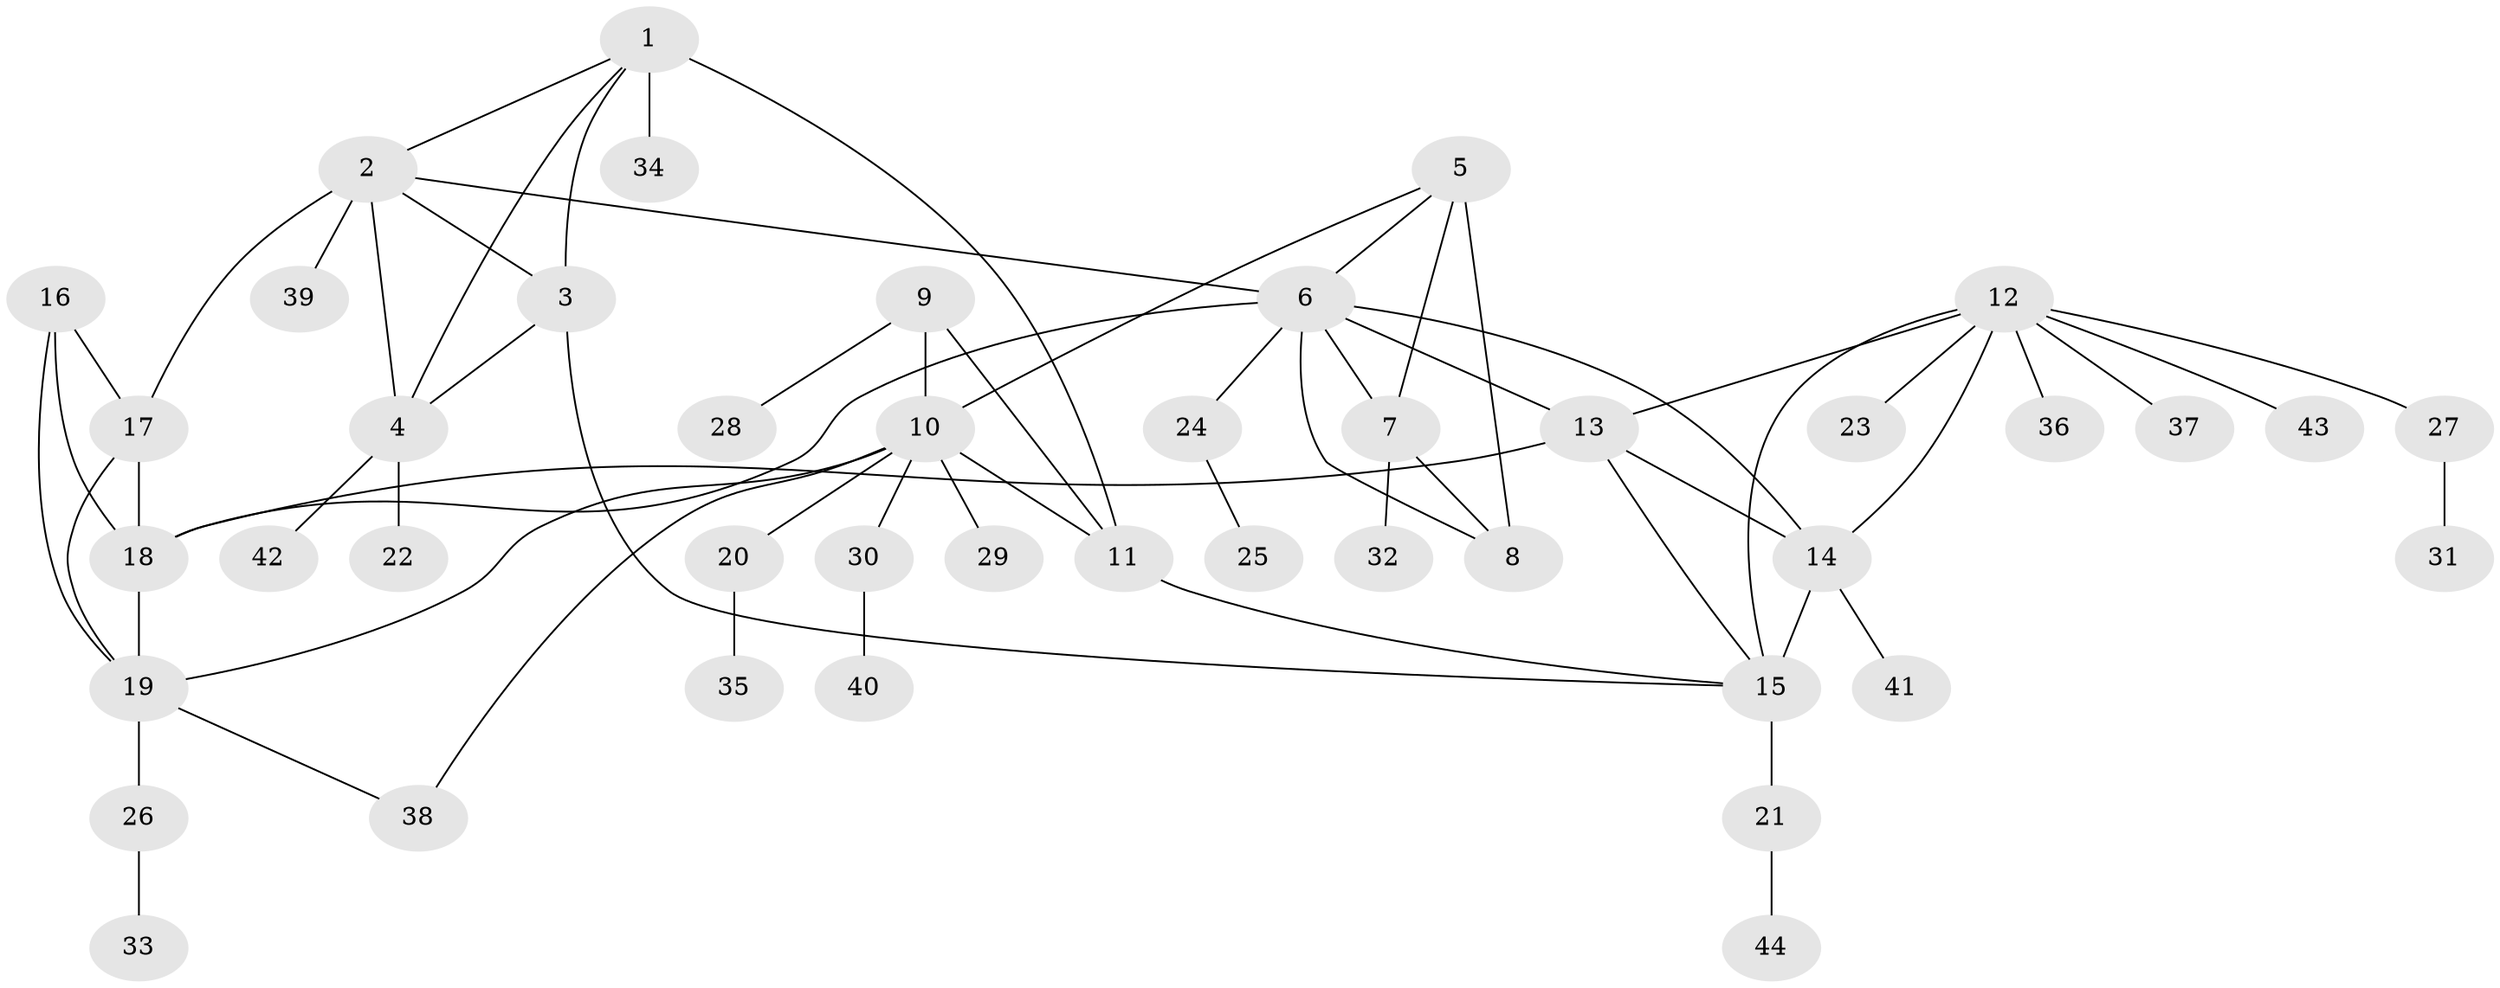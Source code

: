 // original degree distribution, {8: 0.03488372093023256, 5: 0.03488372093023256, 7: 0.03488372093023256, 4: 0.046511627906976744, 9: 0.023255813953488372, 6: 0.023255813953488372, 3: 0.08139534883720931, 11: 0.023255813953488372, 1: 0.6162790697674418, 2: 0.08139534883720931}
// Generated by graph-tools (version 1.1) at 2025/37/03/09/25 02:37:43]
// undirected, 44 vertices, 64 edges
graph export_dot {
graph [start="1"]
  node [color=gray90,style=filled];
  1;
  2;
  3;
  4;
  5;
  6;
  7;
  8;
  9;
  10;
  11;
  12;
  13;
  14;
  15;
  16;
  17;
  18;
  19;
  20;
  21;
  22;
  23;
  24;
  25;
  26;
  27;
  28;
  29;
  30;
  31;
  32;
  33;
  34;
  35;
  36;
  37;
  38;
  39;
  40;
  41;
  42;
  43;
  44;
  1 -- 2 [weight=1.0];
  1 -- 3 [weight=1.0];
  1 -- 4 [weight=1.0];
  1 -- 11 [weight=1.0];
  1 -- 34 [weight=3.0];
  2 -- 3 [weight=1.0];
  2 -- 4 [weight=1.0];
  2 -- 6 [weight=1.0];
  2 -- 17 [weight=1.0];
  2 -- 39 [weight=2.0];
  3 -- 4 [weight=1.0];
  3 -- 15 [weight=1.0];
  4 -- 22 [weight=1.0];
  4 -- 42 [weight=2.0];
  5 -- 6 [weight=1.0];
  5 -- 7 [weight=1.0];
  5 -- 8 [weight=3.0];
  5 -- 10 [weight=1.0];
  6 -- 7 [weight=1.0];
  6 -- 8 [weight=1.0];
  6 -- 13 [weight=1.0];
  6 -- 14 [weight=1.0];
  6 -- 18 [weight=1.0];
  6 -- 24 [weight=1.0];
  7 -- 8 [weight=1.0];
  7 -- 32 [weight=3.0];
  9 -- 10 [weight=2.0];
  9 -- 11 [weight=2.0];
  9 -- 28 [weight=1.0];
  10 -- 11 [weight=1.0];
  10 -- 19 [weight=1.0];
  10 -- 20 [weight=1.0];
  10 -- 29 [weight=2.0];
  10 -- 30 [weight=1.0];
  10 -- 38 [weight=1.0];
  11 -- 15 [weight=1.0];
  12 -- 13 [weight=1.0];
  12 -- 14 [weight=1.0];
  12 -- 15 [weight=1.0];
  12 -- 23 [weight=1.0];
  12 -- 27 [weight=1.0];
  12 -- 36 [weight=1.0];
  12 -- 37 [weight=1.0];
  12 -- 43 [weight=1.0];
  13 -- 14 [weight=1.0];
  13 -- 15 [weight=1.0];
  13 -- 18 [weight=3.0];
  14 -- 15 [weight=5.0];
  14 -- 41 [weight=1.0];
  15 -- 21 [weight=1.0];
  16 -- 17 [weight=2.0];
  16 -- 18 [weight=1.0];
  16 -- 19 [weight=1.0];
  17 -- 18 [weight=1.0];
  17 -- 19 [weight=1.0];
  18 -- 19 [weight=1.0];
  19 -- 26 [weight=1.0];
  19 -- 38 [weight=1.0];
  20 -- 35 [weight=1.0];
  21 -- 44 [weight=1.0];
  24 -- 25 [weight=1.0];
  26 -- 33 [weight=1.0];
  27 -- 31 [weight=1.0];
  30 -- 40 [weight=1.0];
}
